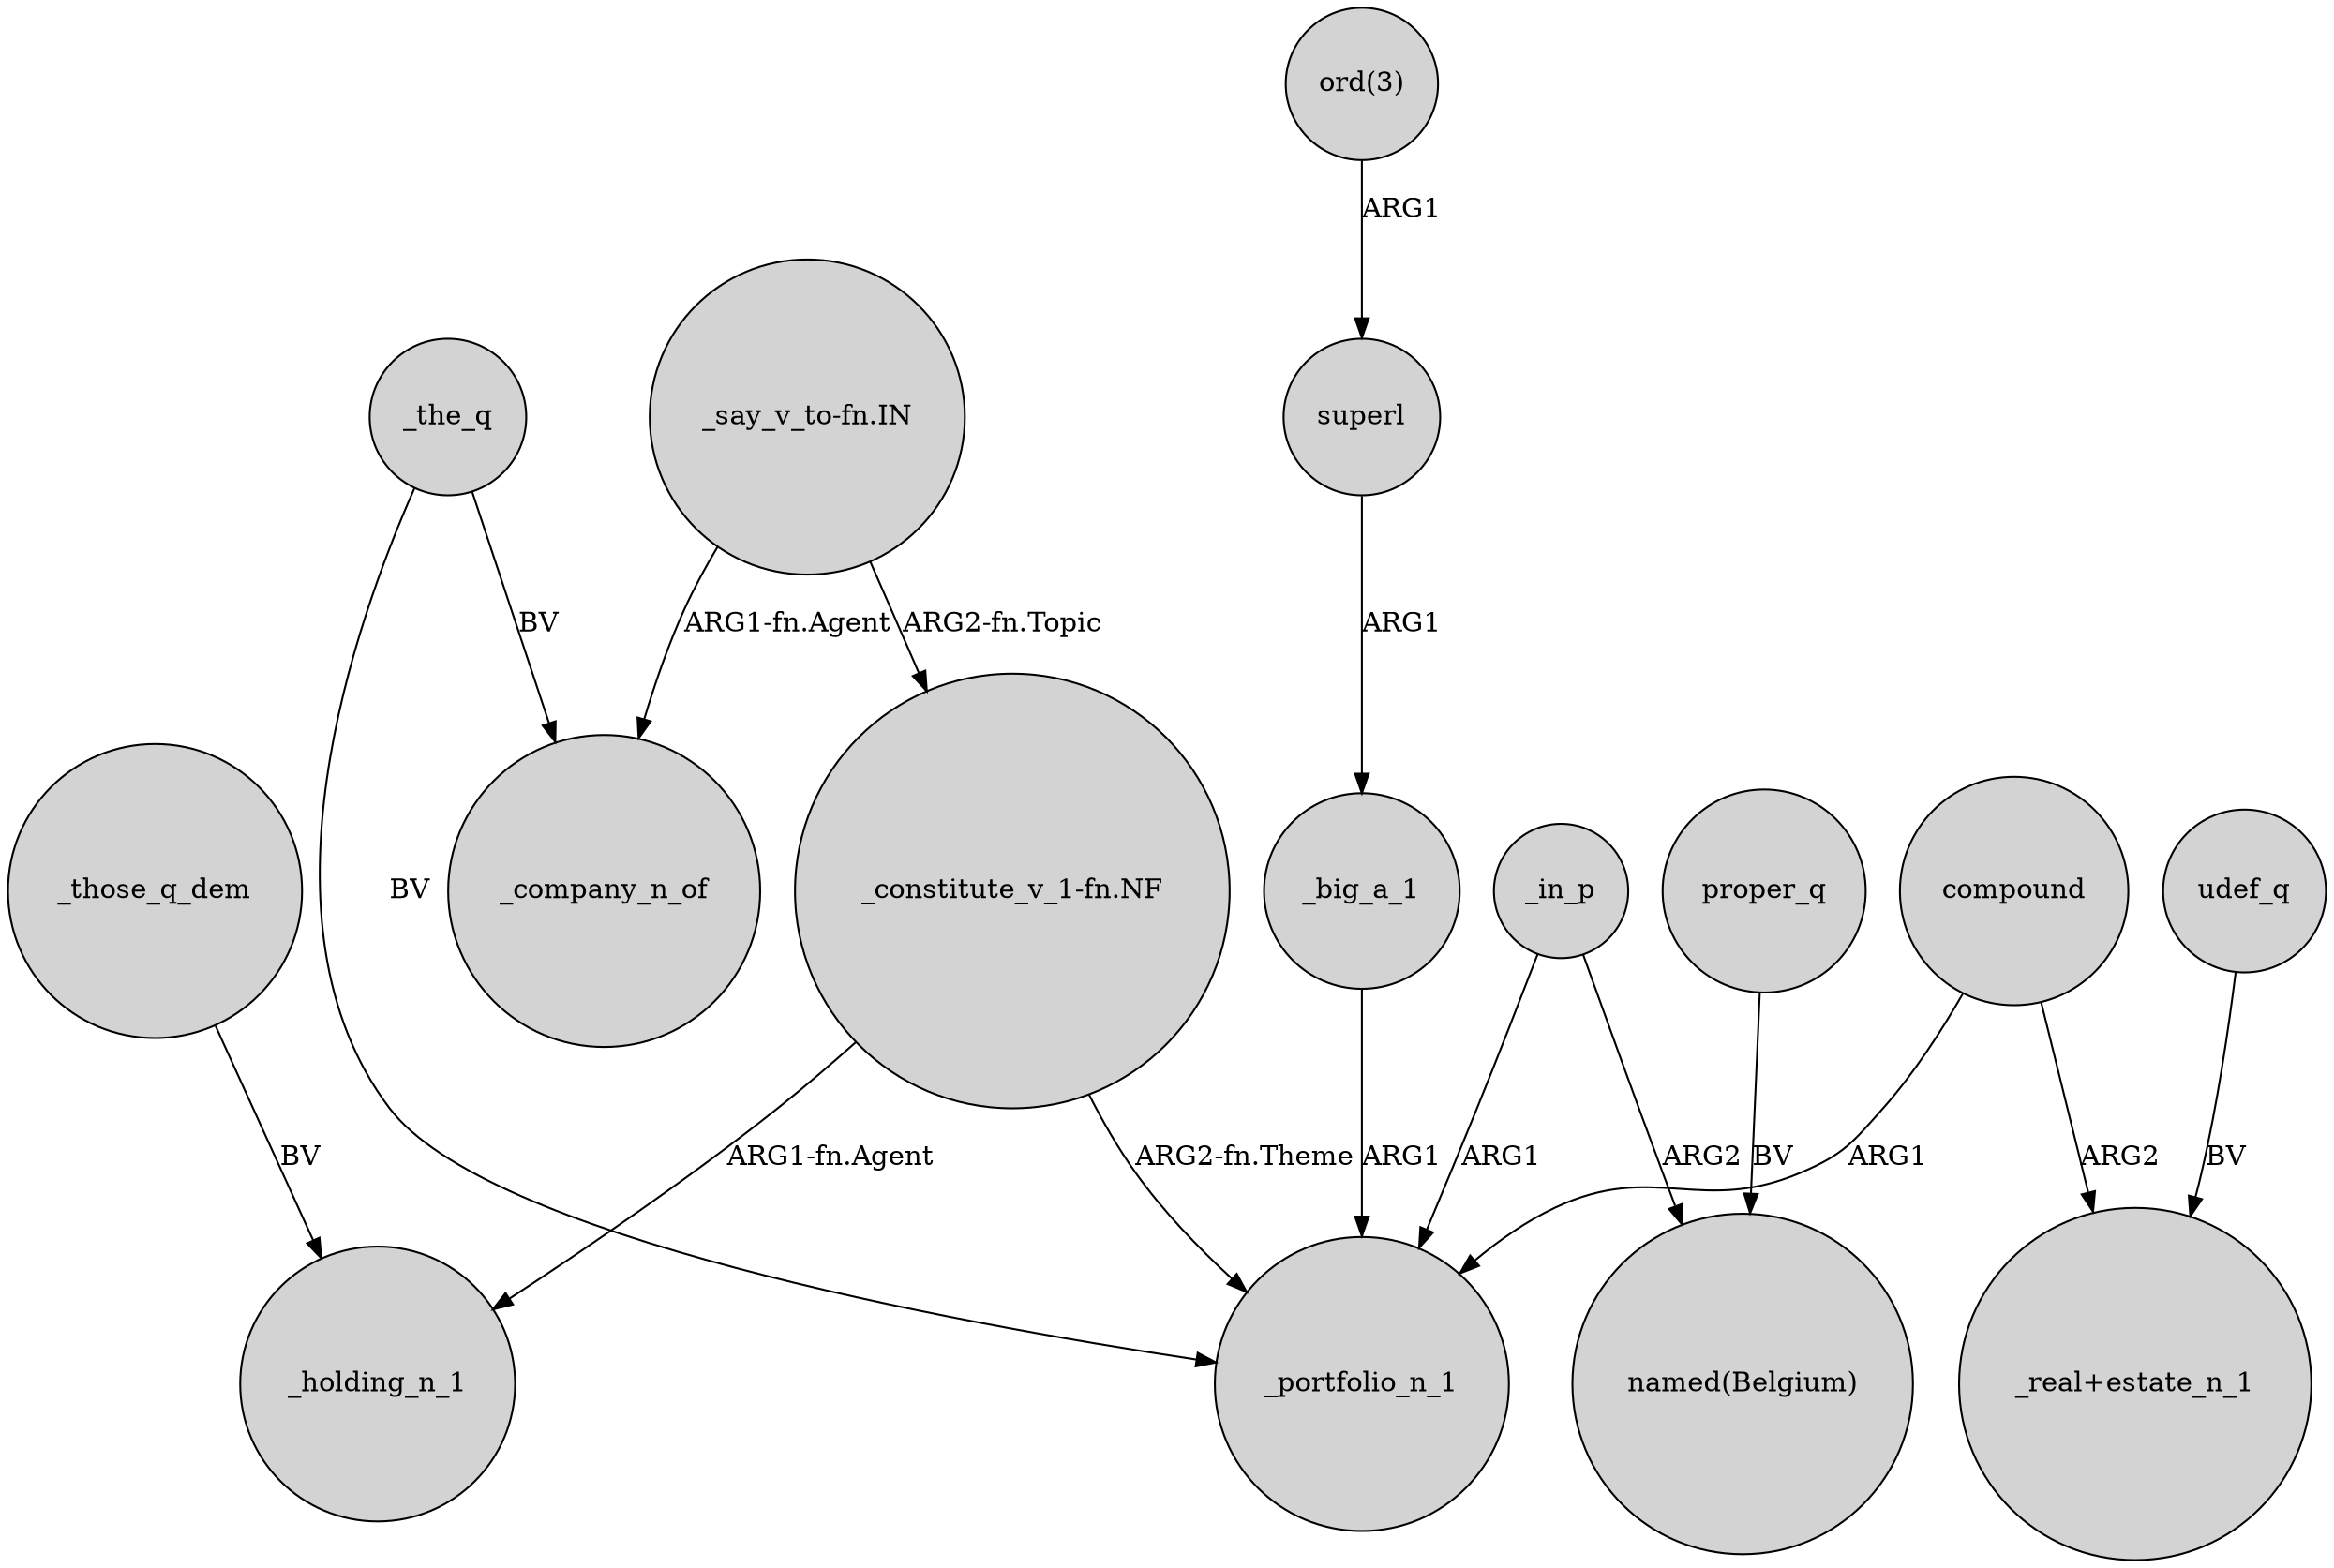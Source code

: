 digraph {
	node [shape=circle style=filled]
	"_constitute_v_1-fn.NF" -> _holding_n_1 [label="ARG1-fn.Agent"]
	_in_p -> _portfolio_n_1 [label=ARG1]
	"_say_v_to-fn.IN" -> _company_n_of [label="ARG1-fn.Agent"]
	"_say_v_to-fn.IN" -> "_constitute_v_1-fn.NF" [label="ARG2-fn.Topic"]
	compound -> _portfolio_n_1 [label=ARG1]
	_the_q -> _portfolio_n_1 [label=BV]
	_those_q_dem -> _holding_n_1 [label=BV]
	"ord(3)" -> superl [label=ARG1]
	"_constitute_v_1-fn.NF" -> _portfolio_n_1 [label="ARG2-fn.Theme"]
	_big_a_1 -> _portfolio_n_1 [label=ARG1]
	superl -> _big_a_1 [label=ARG1]
	compound -> "_real+estate_n_1" [label=ARG2]
	_the_q -> _company_n_of [label=BV]
	udef_q -> "_real+estate_n_1" [label=BV]
	proper_q -> "named(Belgium)" [label=BV]
	_in_p -> "named(Belgium)" [label=ARG2]
}
